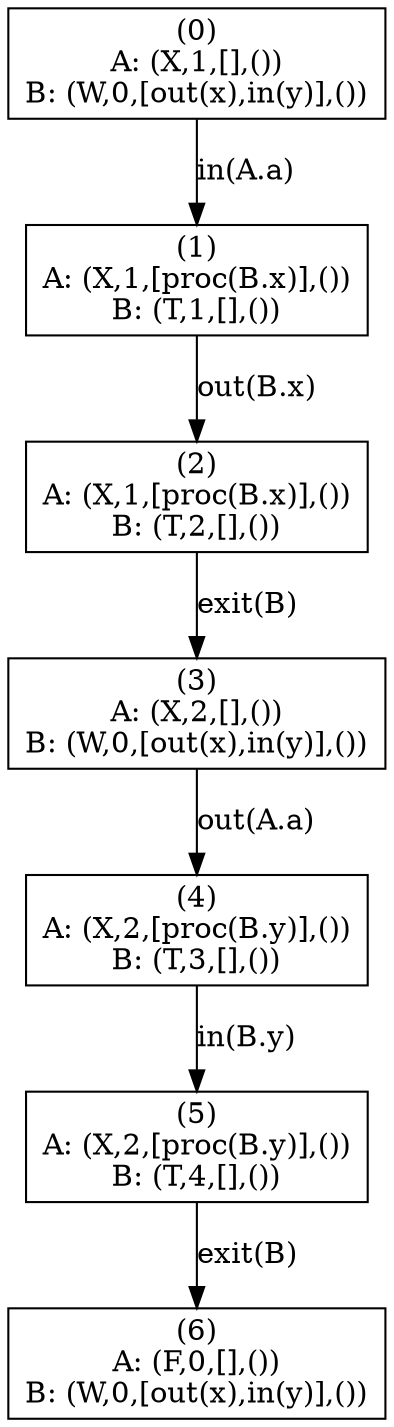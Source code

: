 digraph G {
	 rankdir=TB;
	0 [label = "(0)\nA: (X,1,[],())\nB: (W,0,[out(x),in(y)],())" shape=box];
	1 [label = "(1)\nA: (X,1,[proc(B.x)],())\nB: (T,1,[],())" shape=box];
	2 [label = "(2)\nA: (X,1,[proc(B.x)],())\nB: (T,2,[],())" shape=box];
	3 [label = "(3)\nA: (X,2,[],())\nB: (W,0,[out(x),in(y)],())" shape=box];
	4 [label = "(4)\nA: (X,2,[proc(B.y)],())\nB: (T,3,[],())" shape=box];
	5 [label = "(5)\nA: (X,2,[proc(B.y)],())\nB: (T,4,[],())" shape=box];
	6 [label = "(6)\nA: (F,0,[],())\nB: (W,0,[out(x),in(y)],())" shape=box];
	0 -> 1 [label = "in(A.a)"];
	1 -> 2 [label = "out(B.x)"];
	2 -> 3 [label = "exit(B)"];
	3 -> 4 [label = "out(A.a)"];
	4 -> 5 [label = "in(B.y)"];
	5 -> 6 [label = "exit(B)"];
}

